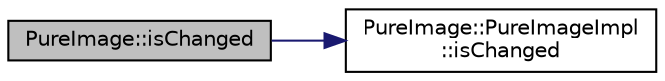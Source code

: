 digraph "PureImage::isChanged"
{
 // LATEX_PDF_SIZE
  edge [fontname="Helvetica",fontsize="10",labelfontname="Helvetica",labelfontsize="10"];
  node [fontname="Helvetica",fontsize="10",shape=record];
  rankdir="LR";
  Node1 [label="PureImage::isChanged",height=0.2,width=0.4,color="black", fillcolor="grey75", style="filled", fontcolor="black",tooltip="True if the pixel data has been changed since loading it from file."];
  Node1 -> Node2 [color="midnightblue",fontsize="10",style="solid",fontname="Helvetica"];
  Node2 [label="PureImage::PureImageImpl\l::isChanged",height=0.2,width=0.4,color="black", fillcolor="white", style="filled",URL="$class_pure_image_1_1_pure_image_impl.html#a6d0080b20f9c017b818c6c847710c396",tooltip=" "];
}
